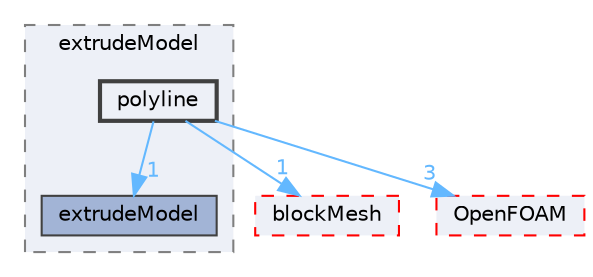 digraph "src/mesh/extrudeModel/polyline"
{
 // LATEX_PDF_SIZE
  bgcolor="transparent";
  edge [fontname=Helvetica,fontsize=10,labelfontname=Helvetica,labelfontsize=10];
  node [fontname=Helvetica,fontsize=10,shape=box,height=0.2,width=0.4];
  compound=true
  subgraph clusterdir_8ffb679a374cef825c70454904c9ea60 {
    graph [ bgcolor="#edf0f7", pencolor="grey50", label="extrudeModel", fontname=Helvetica,fontsize=10 style="filled,dashed", URL="dir_8ffb679a374cef825c70454904c9ea60.html",tooltip=""]
  dir_072a70ecf265f9f34db16321b07bc568 [label="extrudeModel", fillcolor="#a2b4d6", color="grey25", style="filled", URL="dir_072a70ecf265f9f34db16321b07bc568.html",tooltip=""];
  dir_a59a2a8a52801dfc3858d09de8ccf886 [label="polyline", fillcolor="#edf0f7", color="grey25", style="filled,bold", URL="dir_a59a2a8a52801dfc3858d09de8ccf886.html",tooltip=""];
  }
  dir_ade3ea1948a418ffb78a293f495540d7 [label="blockMesh", fillcolor="#edf0f7", color="red", style="filled,dashed", URL="dir_ade3ea1948a418ffb78a293f495540d7.html",tooltip=""];
  dir_c5473ff19b20e6ec4dfe5c310b3778a8 [label="OpenFOAM", fillcolor="#edf0f7", color="red", style="filled,dashed", URL="dir_c5473ff19b20e6ec4dfe5c310b3778a8.html",tooltip=""];
  dir_a59a2a8a52801dfc3858d09de8ccf886->dir_072a70ecf265f9f34db16321b07bc568 [headlabel="1", labeldistance=1.5 headhref="dir_002977_001237.html" href="dir_002977_001237.html" color="steelblue1" fontcolor="steelblue1"];
  dir_a59a2a8a52801dfc3858d09de8ccf886->dir_ade3ea1948a418ffb78a293f495540d7 [headlabel="1", labeldistance=1.5 headhref="dir_002977_000305.html" href="dir_002977_000305.html" color="steelblue1" fontcolor="steelblue1"];
  dir_a59a2a8a52801dfc3858d09de8ccf886->dir_c5473ff19b20e6ec4dfe5c310b3778a8 [headlabel="3", labeldistance=1.5 headhref="dir_002977_002695.html" href="dir_002977_002695.html" color="steelblue1" fontcolor="steelblue1"];
}
